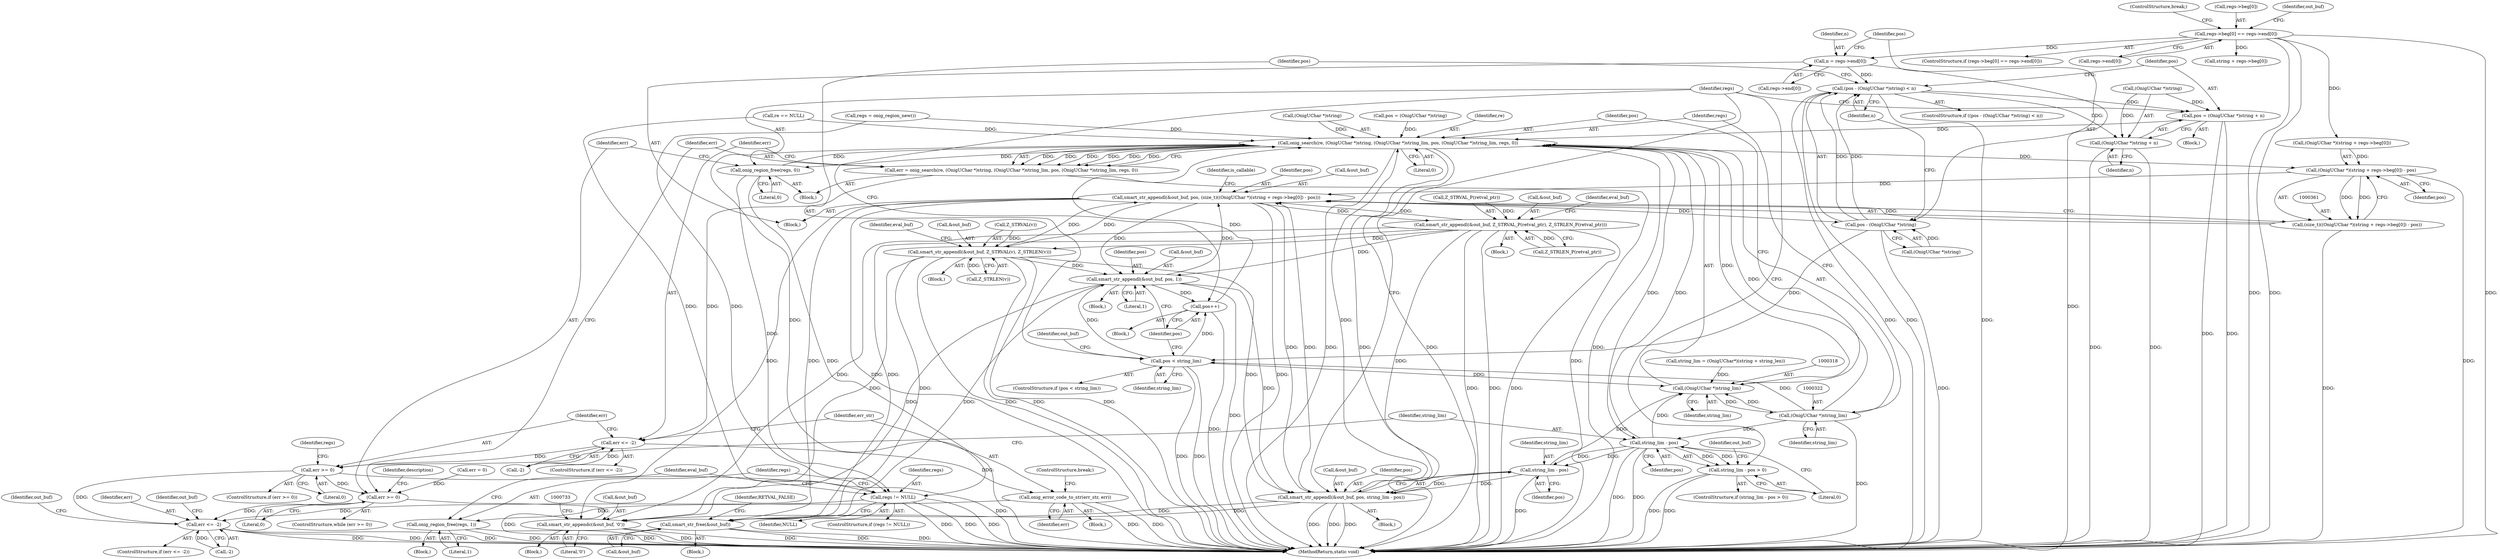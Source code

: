 digraph "0_php-src_5b597a2e5b28e2d5a52fc1be13f425f08f47cb62?w=1_1@array" {
"1000643" [label="(Call,n = regs->end[0])"];
"1000343" [label="(Call,regs->beg[0] == regs->end[0])"];
"1000651" [label="(Call,(pos - (OnigUChar *)string) < n)"];
"1000659" [label="(Call,pos = (OnigUChar *)string + n)"];
"1000312" [label="(Call,onig_search(re, (OnigUChar *)string, (OnigUChar *)string_lim, pos, (OnigUChar *)string_lim, regs, 0))"];
"1000310" [label="(Call,err = onig_search(re, (OnigUChar *)string, (OnigUChar *)string_lim, pos, (OnigUChar *)string_lim, regs, 0))"];
"1000327" [label="(Call,err <= -2)"];
"1000333" [label="(Call,onig_error_code_to_str(err_str, err))"];
"1000716" [label="(Call,err <= -2)"];
"1000338" [label="(Call,err >= 0)"];
"1000306" [label="(Call,err >= 0)"];
"1000362" [label="(Call,(OnigUChar *)(string + regs->beg[0]) - pos)"];
"1000356" [label="(Call,smart_str_appendl(&out_buf, pos, (size_t)((OnigUChar *)(string + regs->beg[0]) - pos)))"];
"1000588" [label="(Call,smart_str_appendl(&out_buf, Z_STRVAL_P(retval_ptr), Z_STRLEN_P(retval_ptr)))"];
"1000628" [label="(Call,smart_str_appendl(&out_buf, Z_STRVAL(v), Z_STRLEN(v)))"];
"1000673" [label="(Call,smart_str_appendl(&out_buf, pos, 1))"];
"1000678" [label="(Call,pos++)"];
"1000689" [label="(Call,smart_str_appendl(&out_buf, pos, string_lim - pos))"];
"1000721" [label="(Call,smart_str_free(&out_buf))"];
"1000727" [label="(Call,smart_str_appendc(&out_buf, '\0'))"];
"1000652" [label="(Call,pos - (OnigUChar *)string)"];
"1000669" [label="(Call,pos < string_lim)"];
"1000317" [label="(Call,(OnigUChar *)string_lim)"];
"1000321" [label="(Call,(OnigUChar *)string_lim)"];
"1000684" [label="(Call,string_lim - pos)"];
"1000683" [label="(Call,string_lim - pos > 0)"];
"1000693" [label="(Call,string_lim - pos)"];
"1000360" [label="(Call,(size_t)((OnigUChar *)(string + regs->beg[0]) - pos))"];
"1000696" [label="(Call,onig_region_free(regs, 0))"];
"1000705" [label="(Call,regs != NULL)"];
"1000709" [label="(Call,onig_region_free(regs, 1))"];
"1000661" [label="(Call,(OnigUChar *)string + n)"];
"1000629" [label="(Call,&out_buf)"];
"1000660" [label="(Identifier,pos)"];
"1000694" [label="(Identifier,string_lim)"];
"1000359" [label="(Identifier,pos)"];
"1000668" [label="(ControlStructure,if (pos < string_lim))"];
"1000645" [label="(Call,regs->end[0])"];
"1000310" [label="(Call,err = onig_search(re, (OnigUChar *)string, (OnigUChar *)string_lim, pos, (OnigUChar *)string_lim, regs, 0))"];
"1000651" [label="(Call,(pos - (OnigUChar *)string) < n)"];
"1000727" [label="(Call,smart_str_appendc(&out_buf, '\0'))"];
"1000597" [label="(Identifier,eval_buf)"];
"1000722" [label="(Call,&out_buf)"];
"1000706" [label="(Identifier,regs)"];
"1000685" [label="(Identifier,string_lim)"];
"1000693" [label="(Call,string_lim - pos)"];
"1000257" [label="(Call,re == NULL)"];
"1000335" [label="(Identifier,err)"];
"1000357" [label="(Call,&out_buf)"];
"1000704" [label="(ControlStructure,if (regs != NULL))"];
"1000689" [label="(Call,smart_str_appendl(&out_buf, pos, string_lim - pos))"];
"1000690" [label="(Call,&out_buf)"];
"1000710" [label="(Identifier,regs)"];
"1000302" [label="(Call,regs = onig_region_new())"];
"1000375" [label="(Identifier,is_callable)"];
"1000675" [label="(Identifier,out_buf)"];
"1000676" [label="(Identifier,pos)"];
"1000362" [label="(Call,(OnigUChar *)(string + regs->beg[0]) - pos)"];
"1000312" [label="(Call,onig_search(re, (OnigUChar *)string, (OnigUChar *)string_lim, pos, (OnigUChar *)string_lim, regs, 0))"];
"1000691" [label="(Identifier,out_buf)"];
"1000325" [label="(Literal,0)"];
"1000308" [label="(Literal,0)"];
"1000355" [label="(ControlStructure,break;)"];
"1000683" [label="(Call,string_lim - pos > 0)"];
"1000743" [label="(MethodReturn,static void)"];
"1000628" [label="(Call,smart_str_appendl(&out_buf, Z_STRVAL(v), Z_STRLEN(v)))"];
"1000339" [label="(Identifier,err)"];
"1000662" [label="(Call,(OnigUChar *)string)"];
"1000700" [label="(Identifier,description)"];
"1000679" [label="(Identifier,pos)"];
"1000336" [label="(ControlStructure,break;)"];
"1000669" [label="(Call,pos < string_lim)"];
"1000682" [label="(ControlStructure,if (string_lim - pos > 0))"];
"1000678" [label="(Call,pos++)"];
"1000671" [label="(Identifier,string_lim)"];
"1000329" [label="(Call,-2)"];
"1000324" [label="(Identifier,regs)"];
"1000333" [label="(Call,onig_error_code_to_str(err_str, err))"];
"1000726" [label="(Block,)"];
"1000677" [label="(Literal,1)"];
"1000327" [label="(Call,err <= -2)"];
"1000659" [label="(Call,pos = (OnigUChar *)string + n)"];
"1000341" [label="(Block,)"];
"1000588" [label="(Call,smart_str_appendl(&out_buf, Z_STRVAL_P(retval_ptr), Z_STRLEN_P(retval_ptr)))"];
"1000715" [label="(ControlStructure,if (err <= -2))"];
"1000672" [label="(Block,)"];
"1000652" [label="(Call,pos - (OnigUChar *)string)"];
"1000692" [label="(Identifier,pos)"];
"1000721" [label="(Call,smart_str_free(&out_buf))"];
"1000306" [label="(Call,err >= 0)"];
"1000326" [label="(ControlStructure,if (err <= -2))"];
"1000323" [label="(Identifier,string_lim)"];
"1000287" [label="(Call,err = 0)"];
"1000334" [label="(Identifier,err_str)"];
"1000305" [label="(ControlStructure,while (err >= 0))"];
"1000643" [label="(Call,n = regs->end[0])"];
"1000705" [label="(Call,regs != NULL)"];
"1000718" [label="(Call,-2)"];
"1000709" [label="(Call,onig_region_free(regs, 1))"];
"1000309" [label="(Block,)"];
"1000343" [label="(Call,regs->beg[0] == regs->end[0])"];
"1000342" [label="(ControlStructure,if (regs->beg[0] == regs->end[0]))"];
"1000730" [label="(Literal,'\0')"];
"1000314" [label="(Call,(OnigUChar *)string)"];
"1000711" [label="(Literal,1)"];
"1000728" [label="(Call,&out_buf)"];
"1000337" [label="(ControlStructure,if (err >= 0))"];
"1000695" [label="(Identifier,pos)"];
"1000644" [label="(Identifier,n)"];
"1000344" [label="(Call,regs->beg[0])"];
"1000687" [label="(Literal,0)"];
"1000363" [label="(Call,(OnigUChar *)(string + regs->beg[0]))"];
"1000658" [label="(Block,)"];
"1000290" [label="(Call,pos = (OnigUChar *)string)"];
"1000650" [label="(ControlStructure,if ((pos - (OnigUChar *)string) < n))"];
"1000654" [label="(Call,(OnigUChar *)string)"];
"1000667" [label="(Block,)"];
"1000346" [label="(Identifier,regs)"];
"1000349" [label="(Call,regs->end[0])"];
"1000661" [label="(Call,(OnigUChar *)string + n)"];
"1000365" [label="(Call,string + regs->beg[0])"];
"1000617" [label="(Block,)"];
"1000633" [label="(Call,Z_STRLEN(v))"];
"1000665" [label="(Identifier,n)"];
"1000591" [label="(Call,Z_STRVAL_P(retval_ptr))"];
"1000684" [label="(Call,string_lim - pos)"];
"1000320" [label="(Identifier,pos)"];
"1000338" [label="(Call,err >= 0)"];
"1000653" [label="(Identifier,pos)"];
"1000696" [label="(Call,onig_region_free(regs, 0))"];
"1000321" [label="(Call,(OnigUChar *)string_lim)"];
"1000670" [label="(Identifier,pos)"];
"1000372" [label="(Identifier,pos)"];
"1000589" [label="(Call,&out_buf)"];
"1000584" [label="(Block,)"];
"1000313" [label="(Identifier,re)"];
"1000724" [label="(Identifier,RETVAL_FALSE)"];
"1000295" [label="(Call,string_lim = (OnigUChar*)(string + string_len))"];
"1000714" [label="(Identifier,eval_buf)"];
"1000708" [label="(Block,)"];
"1000723" [label="(Identifier,out_buf)"];
"1000686" [label="(Identifier,pos)"];
"1000707" [label="(Identifier,NULL)"];
"1000311" [label="(Identifier,err)"];
"1000328" [label="(Identifier,err)"];
"1000674" [label="(Call,&out_buf)"];
"1000593" [label="(Call,Z_STRLEN_P(retval_ptr))"];
"1000716" [label="(Call,err <= -2)"];
"1000717" [label="(Identifier,err)"];
"1000358" [label="(Identifier,out_buf)"];
"1000356" [label="(Call,smart_str_appendl(&out_buf, pos, (size_t)((OnigUChar *)(string + regs->beg[0]) - pos)))"];
"1000331" [label="(Block,)"];
"1000319" [label="(Identifier,string_lim)"];
"1000698" [label="(Literal,0)"];
"1000340" [label="(Literal,0)"];
"1000631" [label="(Call,Z_STRVAL(v))"];
"1000720" [label="(Block,)"];
"1000317" [label="(Call,(OnigUChar *)string_lim)"];
"1000360" [label="(Call,(size_t)((OnigUChar *)(string + regs->beg[0]) - pos))"];
"1000673" [label="(Call,smart_str_appendl(&out_buf, pos, 1))"];
"1000307" [label="(Identifier,err)"];
"1000688" [label="(Block,)"];
"1000637" [label="(Identifier,eval_buf)"];
"1000697" [label="(Identifier,regs)"];
"1000657" [label="(Identifier,n)"];
"1000729" [label="(Identifier,out_buf)"];
"1000643" -> "1000341"  [label="AST: "];
"1000643" -> "1000645"  [label="CFG: "];
"1000644" -> "1000643"  [label="AST: "];
"1000645" -> "1000643"  [label="AST: "];
"1000653" -> "1000643"  [label="CFG: "];
"1000643" -> "1000743"  [label="DDG: "];
"1000343" -> "1000643"  [label="DDG: "];
"1000643" -> "1000651"  [label="DDG: "];
"1000343" -> "1000342"  [label="AST: "];
"1000343" -> "1000349"  [label="CFG: "];
"1000344" -> "1000343"  [label="AST: "];
"1000349" -> "1000343"  [label="AST: "];
"1000355" -> "1000343"  [label="CFG: "];
"1000358" -> "1000343"  [label="CFG: "];
"1000343" -> "1000743"  [label="DDG: "];
"1000343" -> "1000743"  [label="DDG: "];
"1000343" -> "1000743"  [label="DDG: "];
"1000343" -> "1000363"  [label="DDG: "];
"1000343" -> "1000365"  [label="DDG: "];
"1000651" -> "1000650"  [label="AST: "];
"1000651" -> "1000657"  [label="CFG: "];
"1000652" -> "1000651"  [label="AST: "];
"1000657" -> "1000651"  [label="AST: "];
"1000660" -> "1000651"  [label="CFG: "];
"1000670" -> "1000651"  [label="CFG: "];
"1000651" -> "1000743"  [label="DDG: "];
"1000651" -> "1000743"  [label="DDG: "];
"1000651" -> "1000743"  [label="DDG: "];
"1000652" -> "1000651"  [label="DDG: "];
"1000652" -> "1000651"  [label="DDG: "];
"1000651" -> "1000659"  [label="DDG: "];
"1000651" -> "1000661"  [label="DDG: "];
"1000659" -> "1000658"  [label="AST: "];
"1000659" -> "1000661"  [label="CFG: "];
"1000660" -> "1000659"  [label="AST: "];
"1000661" -> "1000659"  [label="AST: "];
"1000697" -> "1000659"  [label="CFG: "];
"1000659" -> "1000743"  [label="DDG: "];
"1000659" -> "1000743"  [label="DDG: "];
"1000659" -> "1000312"  [label="DDG: "];
"1000662" -> "1000659"  [label="DDG: "];
"1000312" -> "1000310"  [label="AST: "];
"1000312" -> "1000325"  [label="CFG: "];
"1000313" -> "1000312"  [label="AST: "];
"1000314" -> "1000312"  [label="AST: "];
"1000317" -> "1000312"  [label="AST: "];
"1000320" -> "1000312"  [label="AST: "];
"1000321" -> "1000312"  [label="AST: "];
"1000324" -> "1000312"  [label="AST: "];
"1000325" -> "1000312"  [label="AST: "];
"1000310" -> "1000312"  [label="CFG: "];
"1000312" -> "1000743"  [label="DDG: "];
"1000312" -> "1000743"  [label="DDG: "];
"1000312" -> "1000743"  [label="DDG: "];
"1000312" -> "1000743"  [label="DDG: "];
"1000312" -> "1000310"  [label="DDG: "];
"1000312" -> "1000310"  [label="DDG: "];
"1000312" -> "1000310"  [label="DDG: "];
"1000312" -> "1000310"  [label="DDG: "];
"1000312" -> "1000310"  [label="DDG: "];
"1000312" -> "1000310"  [label="DDG: "];
"1000257" -> "1000312"  [label="DDG: "];
"1000314" -> "1000312"  [label="DDG: "];
"1000317" -> "1000312"  [label="DDG: "];
"1000290" -> "1000312"  [label="DDG: "];
"1000678" -> "1000312"  [label="DDG: "];
"1000684" -> "1000312"  [label="DDG: "];
"1000689" -> "1000312"  [label="DDG: "];
"1000321" -> "1000312"  [label="DDG: "];
"1000696" -> "1000312"  [label="DDG: "];
"1000302" -> "1000312"  [label="DDG: "];
"1000312" -> "1000362"  [label="DDG: "];
"1000312" -> "1000684"  [label="DDG: "];
"1000312" -> "1000696"  [label="DDG: "];
"1000312" -> "1000705"  [label="DDG: "];
"1000310" -> "1000309"  [label="AST: "];
"1000311" -> "1000310"  [label="AST: "];
"1000328" -> "1000310"  [label="CFG: "];
"1000310" -> "1000743"  [label="DDG: "];
"1000310" -> "1000327"  [label="DDG: "];
"1000327" -> "1000326"  [label="AST: "];
"1000327" -> "1000329"  [label="CFG: "];
"1000328" -> "1000327"  [label="AST: "];
"1000329" -> "1000327"  [label="AST: "];
"1000334" -> "1000327"  [label="CFG: "];
"1000339" -> "1000327"  [label="CFG: "];
"1000329" -> "1000327"  [label="DDG: "];
"1000327" -> "1000333"  [label="DDG: "];
"1000327" -> "1000338"  [label="DDG: "];
"1000333" -> "1000331"  [label="AST: "];
"1000333" -> "1000335"  [label="CFG: "];
"1000334" -> "1000333"  [label="AST: "];
"1000335" -> "1000333"  [label="AST: "];
"1000336" -> "1000333"  [label="CFG: "];
"1000333" -> "1000743"  [label="DDG: "];
"1000333" -> "1000743"  [label="DDG: "];
"1000333" -> "1000716"  [label="DDG: "];
"1000716" -> "1000715"  [label="AST: "];
"1000716" -> "1000718"  [label="CFG: "];
"1000717" -> "1000716"  [label="AST: "];
"1000718" -> "1000716"  [label="AST: "];
"1000723" -> "1000716"  [label="CFG: "];
"1000729" -> "1000716"  [label="CFG: "];
"1000716" -> "1000743"  [label="DDG: "];
"1000716" -> "1000743"  [label="DDG: "];
"1000716" -> "1000743"  [label="DDG: "];
"1000338" -> "1000716"  [label="DDG: "];
"1000306" -> "1000716"  [label="DDG: "];
"1000718" -> "1000716"  [label="DDG: "];
"1000338" -> "1000337"  [label="AST: "];
"1000338" -> "1000340"  [label="CFG: "];
"1000339" -> "1000338"  [label="AST: "];
"1000340" -> "1000338"  [label="AST: "];
"1000346" -> "1000338"  [label="CFG: "];
"1000685" -> "1000338"  [label="CFG: "];
"1000338" -> "1000743"  [label="DDG: "];
"1000338" -> "1000306"  [label="DDG: "];
"1000306" -> "1000305"  [label="AST: "];
"1000306" -> "1000308"  [label="CFG: "];
"1000307" -> "1000306"  [label="AST: "];
"1000308" -> "1000306"  [label="AST: "];
"1000311" -> "1000306"  [label="CFG: "];
"1000700" -> "1000306"  [label="CFG: "];
"1000306" -> "1000743"  [label="DDG: "];
"1000287" -> "1000306"  [label="DDG: "];
"1000362" -> "1000360"  [label="AST: "];
"1000362" -> "1000372"  [label="CFG: "];
"1000363" -> "1000362"  [label="AST: "];
"1000372" -> "1000362"  [label="AST: "];
"1000360" -> "1000362"  [label="CFG: "];
"1000362" -> "1000743"  [label="DDG: "];
"1000362" -> "1000356"  [label="DDG: "];
"1000362" -> "1000360"  [label="DDG: "];
"1000362" -> "1000360"  [label="DDG: "];
"1000363" -> "1000362"  [label="DDG: "];
"1000356" -> "1000341"  [label="AST: "];
"1000356" -> "1000360"  [label="CFG: "];
"1000357" -> "1000356"  [label="AST: "];
"1000359" -> "1000356"  [label="AST: "];
"1000360" -> "1000356"  [label="AST: "];
"1000375" -> "1000356"  [label="CFG: "];
"1000356" -> "1000743"  [label="DDG: "];
"1000356" -> "1000743"  [label="DDG: "];
"1000588" -> "1000356"  [label="DDG: "];
"1000628" -> "1000356"  [label="DDG: "];
"1000689" -> "1000356"  [label="DDG: "];
"1000673" -> "1000356"  [label="DDG: "];
"1000360" -> "1000356"  [label="DDG: "];
"1000356" -> "1000588"  [label="DDG: "];
"1000356" -> "1000628"  [label="DDG: "];
"1000356" -> "1000652"  [label="DDG: "];
"1000356" -> "1000673"  [label="DDG: "];
"1000356" -> "1000689"  [label="DDG: "];
"1000356" -> "1000721"  [label="DDG: "];
"1000356" -> "1000727"  [label="DDG: "];
"1000588" -> "1000584"  [label="AST: "];
"1000588" -> "1000593"  [label="CFG: "];
"1000589" -> "1000588"  [label="AST: "];
"1000591" -> "1000588"  [label="AST: "];
"1000593" -> "1000588"  [label="AST: "];
"1000597" -> "1000588"  [label="CFG: "];
"1000588" -> "1000743"  [label="DDG: "];
"1000588" -> "1000743"  [label="DDG: "];
"1000588" -> "1000743"  [label="DDG: "];
"1000591" -> "1000588"  [label="DDG: "];
"1000593" -> "1000588"  [label="DDG: "];
"1000588" -> "1000628"  [label="DDG: "];
"1000588" -> "1000673"  [label="DDG: "];
"1000588" -> "1000689"  [label="DDG: "];
"1000588" -> "1000721"  [label="DDG: "];
"1000588" -> "1000727"  [label="DDG: "];
"1000628" -> "1000617"  [label="AST: "];
"1000628" -> "1000633"  [label="CFG: "];
"1000629" -> "1000628"  [label="AST: "];
"1000631" -> "1000628"  [label="AST: "];
"1000633" -> "1000628"  [label="AST: "];
"1000637" -> "1000628"  [label="CFG: "];
"1000628" -> "1000743"  [label="DDG: "];
"1000628" -> "1000743"  [label="DDG: "];
"1000628" -> "1000743"  [label="DDG: "];
"1000631" -> "1000628"  [label="DDG: "];
"1000633" -> "1000628"  [label="DDG: "];
"1000628" -> "1000673"  [label="DDG: "];
"1000628" -> "1000689"  [label="DDG: "];
"1000628" -> "1000721"  [label="DDG: "];
"1000628" -> "1000727"  [label="DDG: "];
"1000673" -> "1000672"  [label="AST: "];
"1000673" -> "1000677"  [label="CFG: "];
"1000674" -> "1000673"  [label="AST: "];
"1000676" -> "1000673"  [label="AST: "];
"1000677" -> "1000673"  [label="AST: "];
"1000679" -> "1000673"  [label="CFG: "];
"1000673" -> "1000743"  [label="DDG: "];
"1000669" -> "1000673"  [label="DDG: "];
"1000673" -> "1000678"  [label="DDG: "];
"1000673" -> "1000689"  [label="DDG: "];
"1000673" -> "1000721"  [label="DDG: "];
"1000673" -> "1000727"  [label="DDG: "];
"1000678" -> "1000667"  [label="AST: "];
"1000678" -> "1000679"  [label="CFG: "];
"1000679" -> "1000678"  [label="AST: "];
"1000697" -> "1000678"  [label="CFG: "];
"1000678" -> "1000743"  [label="DDG: "];
"1000669" -> "1000678"  [label="DDG: "];
"1000689" -> "1000688"  [label="AST: "];
"1000689" -> "1000693"  [label="CFG: "];
"1000690" -> "1000689"  [label="AST: "];
"1000692" -> "1000689"  [label="AST: "];
"1000693" -> "1000689"  [label="AST: "];
"1000697" -> "1000689"  [label="CFG: "];
"1000689" -> "1000743"  [label="DDG: "];
"1000689" -> "1000743"  [label="DDG: "];
"1000689" -> "1000743"  [label="DDG: "];
"1000693" -> "1000689"  [label="DDG: "];
"1000693" -> "1000689"  [label="DDG: "];
"1000689" -> "1000721"  [label="DDG: "];
"1000689" -> "1000727"  [label="DDG: "];
"1000721" -> "1000720"  [label="AST: "];
"1000721" -> "1000722"  [label="CFG: "];
"1000722" -> "1000721"  [label="AST: "];
"1000724" -> "1000721"  [label="CFG: "];
"1000721" -> "1000743"  [label="DDG: "];
"1000721" -> "1000743"  [label="DDG: "];
"1000727" -> "1000726"  [label="AST: "];
"1000727" -> "1000730"  [label="CFG: "];
"1000728" -> "1000727"  [label="AST: "];
"1000730" -> "1000727"  [label="AST: "];
"1000733" -> "1000727"  [label="CFG: "];
"1000727" -> "1000743"  [label="DDG: "];
"1000727" -> "1000743"  [label="DDG: "];
"1000652" -> "1000654"  [label="CFG: "];
"1000653" -> "1000652"  [label="AST: "];
"1000654" -> "1000652"  [label="AST: "];
"1000657" -> "1000652"  [label="CFG: "];
"1000652" -> "1000743"  [label="DDG: "];
"1000654" -> "1000652"  [label="DDG: "];
"1000652" -> "1000669"  [label="DDG: "];
"1000669" -> "1000668"  [label="AST: "];
"1000669" -> "1000671"  [label="CFG: "];
"1000670" -> "1000669"  [label="AST: "];
"1000671" -> "1000669"  [label="AST: "];
"1000675" -> "1000669"  [label="CFG: "];
"1000679" -> "1000669"  [label="CFG: "];
"1000669" -> "1000743"  [label="DDG: "];
"1000669" -> "1000743"  [label="DDG: "];
"1000669" -> "1000317"  [label="DDG: "];
"1000321" -> "1000669"  [label="DDG: "];
"1000317" -> "1000319"  [label="CFG: "];
"1000318" -> "1000317"  [label="AST: "];
"1000319" -> "1000317"  [label="AST: "];
"1000320" -> "1000317"  [label="CFG: "];
"1000295" -> "1000317"  [label="DDG: "];
"1000684" -> "1000317"  [label="DDG: "];
"1000693" -> "1000317"  [label="DDG: "];
"1000321" -> "1000317"  [label="DDG: "];
"1000317" -> "1000321"  [label="DDG: "];
"1000321" -> "1000323"  [label="CFG: "];
"1000322" -> "1000321"  [label="AST: "];
"1000323" -> "1000321"  [label="AST: "];
"1000324" -> "1000321"  [label="CFG: "];
"1000321" -> "1000743"  [label="DDG: "];
"1000321" -> "1000684"  [label="DDG: "];
"1000684" -> "1000683"  [label="AST: "];
"1000684" -> "1000686"  [label="CFG: "];
"1000685" -> "1000684"  [label="AST: "];
"1000686" -> "1000684"  [label="AST: "];
"1000687" -> "1000684"  [label="CFG: "];
"1000684" -> "1000743"  [label="DDG: "];
"1000684" -> "1000743"  [label="DDG: "];
"1000684" -> "1000683"  [label="DDG: "];
"1000684" -> "1000683"  [label="DDG: "];
"1000684" -> "1000693"  [label="DDG: "];
"1000684" -> "1000693"  [label="DDG: "];
"1000683" -> "1000682"  [label="AST: "];
"1000683" -> "1000687"  [label="CFG: "];
"1000687" -> "1000683"  [label="AST: "];
"1000691" -> "1000683"  [label="CFG: "];
"1000697" -> "1000683"  [label="CFG: "];
"1000683" -> "1000743"  [label="DDG: "];
"1000683" -> "1000743"  [label="DDG: "];
"1000693" -> "1000695"  [label="CFG: "];
"1000694" -> "1000693"  [label="AST: "];
"1000695" -> "1000693"  [label="AST: "];
"1000693" -> "1000743"  [label="DDG: "];
"1000361" -> "1000360"  [label="AST: "];
"1000360" -> "1000743"  [label="DDG: "];
"1000696" -> "1000309"  [label="AST: "];
"1000696" -> "1000698"  [label="CFG: "];
"1000697" -> "1000696"  [label="AST: "];
"1000698" -> "1000696"  [label="AST: "];
"1000307" -> "1000696"  [label="CFG: "];
"1000696" -> "1000743"  [label="DDG: "];
"1000696" -> "1000705"  [label="DDG: "];
"1000705" -> "1000704"  [label="AST: "];
"1000705" -> "1000707"  [label="CFG: "];
"1000706" -> "1000705"  [label="AST: "];
"1000707" -> "1000705"  [label="AST: "];
"1000710" -> "1000705"  [label="CFG: "];
"1000714" -> "1000705"  [label="CFG: "];
"1000705" -> "1000743"  [label="DDG: "];
"1000705" -> "1000743"  [label="DDG: "];
"1000705" -> "1000743"  [label="DDG: "];
"1000302" -> "1000705"  [label="DDG: "];
"1000257" -> "1000705"  [label="DDG: "];
"1000705" -> "1000709"  [label="DDG: "];
"1000709" -> "1000708"  [label="AST: "];
"1000709" -> "1000711"  [label="CFG: "];
"1000710" -> "1000709"  [label="AST: "];
"1000711" -> "1000709"  [label="AST: "];
"1000714" -> "1000709"  [label="CFG: "];
"1000709" -> "1000743"  [label="DDG: "];
"1000709" -> "1000743"  [label="DDG: "];
"1000661" -> "1000665"  [label="CFG: "];
"1000662" -> "1000661"  [label="AST: "];
"1000665" -> "1000661"  [label="AST: "];
"1000661" -> "1000743"  [label="DDG: "];
"1000661" -> "1000743"  [label="DDG: "];
"1000662" -> "1000661"  [label="DDG: "];
}
